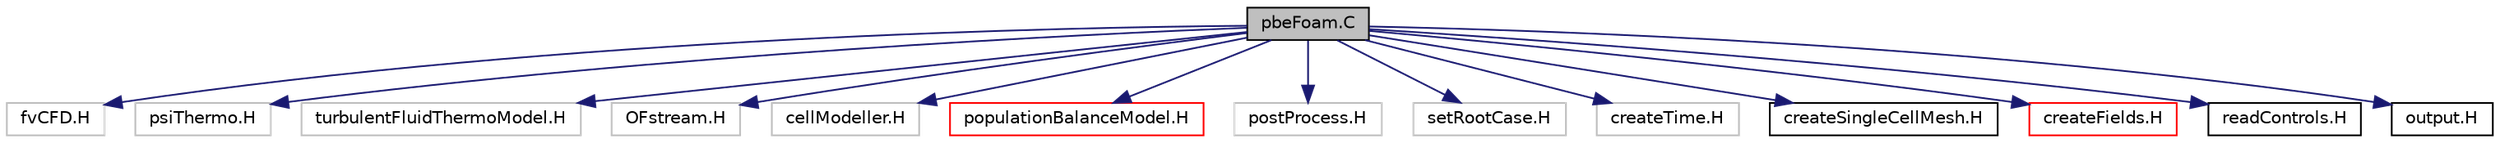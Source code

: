 digraph "pbeFoam.C"
{
  bgcolor="transparent";
  edge [fontname="Helvetica",fontsize="10",labelfontname="Helvetica",labelfontsize="10"];
  node [fontname="Helvetica",fontsize="10",shape=record];
  Node1 [label="pbeFoam.C",height=0.2,width=0.4,color="black", fillcolor="grey75", style="filled", fontcolor="black"];
  Node1 -> Node2 [color="midnightblue",fontsize="10",style="solid",fontname="Helvetica"];
  Node2 [label="fvCFD.H",height=0.2,width=0.4,color="grey75"];
  Node1 -> Node3 [color="midnightblue",fontsize="10",style="solid",fontname="Helvetica"];
  Node3 [label="psiThermo.H",height=0.2,width=0.4,color="grey75"];
  Node1 -> Node4 [color="midnightblue",fontsize="10",style="solid",fontname="Helvetica"];
  Node4 [label="turbulentFluidThermoModel.H",height=0.2,width=0.4,color="grey75"];
  Node1 -> Node5 [color="midnightblue",fontsize="10",style="solid",fontname="Helvetica"];
  Node5 [label="OFstream.H",height=0.2,width=0.4,color="grey75"];
  Node1 -> Node6 [color="midnightblue",fontsize="10",style="solid",fontname="Helvetica"];
  Node6 [label="cellModeller.H",height=0.2,width=0.4,color="grey75"];
  Node1 -> Node7 [color="midnightblue",fontsize="10",style="solid",fontname="Helvetica"];
  Node7 [label="populationBalanceModel.H",height=0.2,width=0.4,color="red",URL="$a00207.html"];
  Node1 -> Node8 [color="midnightblue",fontsize="10",style="solid",fontname="Helvetica"];
  Node8 [label="postProcess.H",height=0.2,width=0.4,color="grey75"];
  Node1 -> Node9 [color="midnightblue",fontsize="10",style="solid",fontname="Helvetica"];
  Node9 [label="setRootCase.H",height=0.2,width=0.4,color="grey75"];
  Node1 -> Node10 [color="midnightblue",fontsize="10",style="solid",fontname="Helvetica"];
  Node10 [label="createTime.H",height=0.2,width=0.4,color="grey75"];
  Node1 -> Node11 [color="midnightblue",fontsize="10",style="solid",fontname="Helvetica"];
  Node11 [label="createSingleCellMesh.H",height=0.2,width=0.4,color="black",URL="$a00102.html"];
  Node1 -> Node12 [color="midnightblue",fontsize="10",style="solid",fontname="Helvetica"];
  Node12 [label="createFields.H",height=0.2,width=0.4,color="red",URL="$a00100.html"];
  Node1 -> Node13 [color="midnightblue",fontsize="10",style="solid",fontname="Helvetica"];
  Node13 [label="readControls.H",height=0.2,width=0.4,color="black",URL="$a00218.html"];
  Node1 -> Node14 [color="midnightblue",fontsize="10",style="solid",fontname="Helvetica"];
  Node14 [label="output.H",height=0.2,width=0.4,color="black",URL="$a00200.html"];
}
